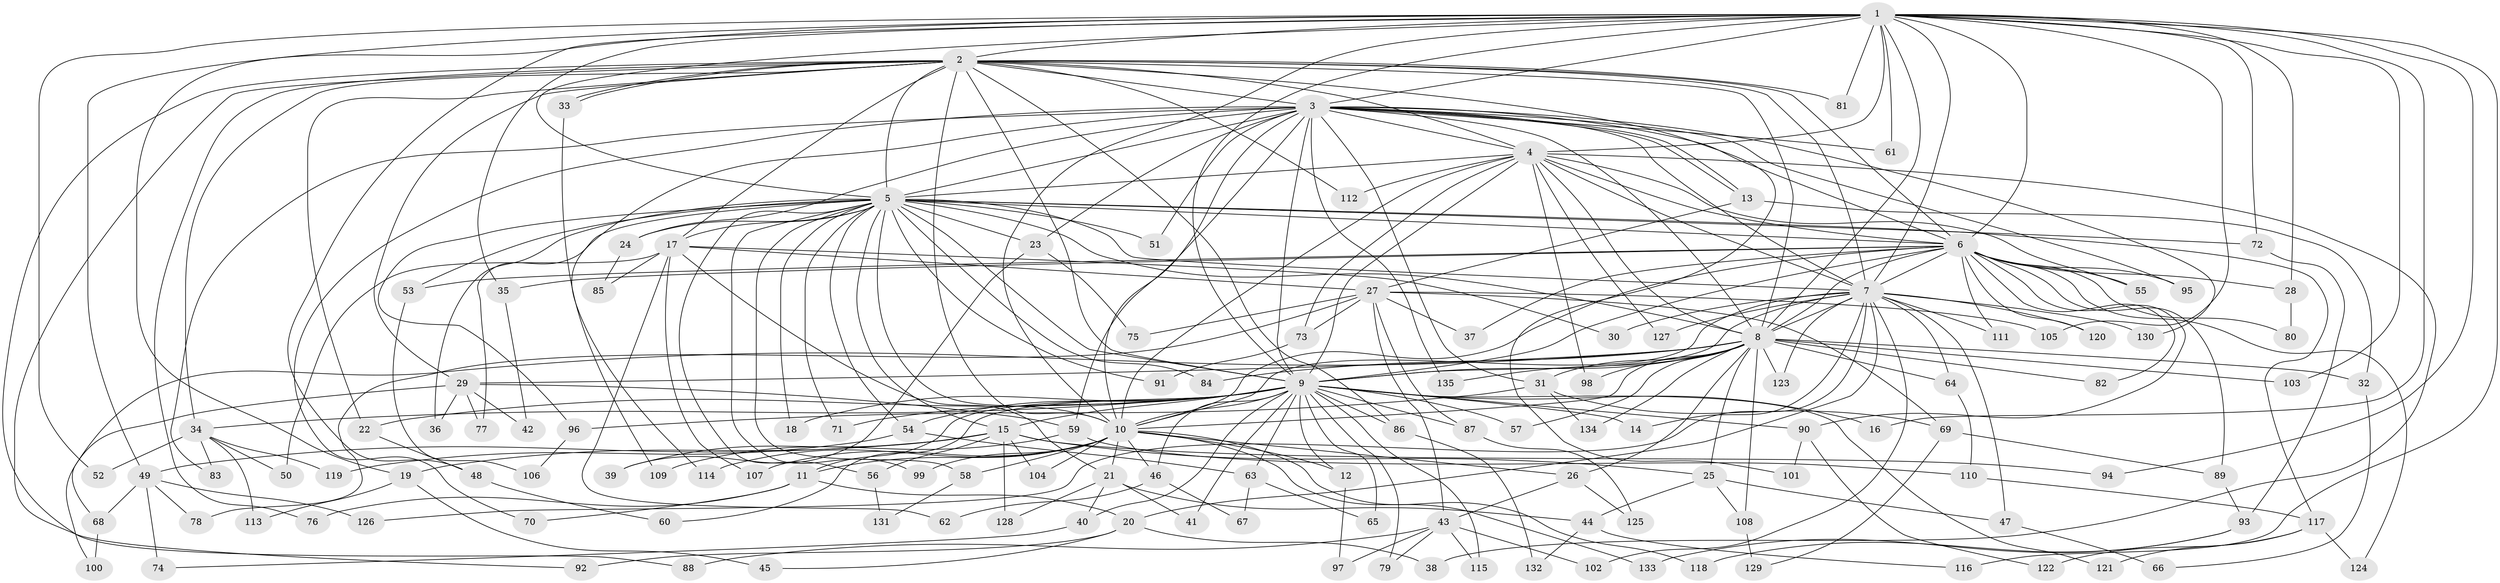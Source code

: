 // coarse degree distribution, {19: 0.024390243902439025, 3: 0.14634146341463414, 5: 0.0975609756097561, 4: 0.07317073170731707, 2: 0.24390243902439024, 16: 0.04878048780487805, 6: 0.12195121951219512, 11: 0.024390243902439025, 10: 0.024390243902439025, 15: 0.04878048780487805, 13: 0.024390243902439025, 7: 0.07317073170731707, 14: 0.024390243902439025, 24: 0.024390243902439025}
// Generated by graph-tools (version 1.1) at 2025/36/03/04/25 23:36:15]
// undirected, 135 vertices, 295 edges
graph export_dot {
  node [color=gray90,style=filled];
  1;
  2;
  3;
  4;
  5;
  6;
  7;
  8;
  9;
  10;
  11;
  12;
  13;
  14;
  15;
  16;
  17;
  18;
  19;
  20;
  21;
  22;
  23;
  24;
  25;
  26;
  27;
  28;
  29;
  30;
  31;
  32;
  33;
  34;
  35;
  36;
  37;
  38;
  39;
  40;
  41;
  42;
  43;
  44;
  45;
  46;
  47;
  48;
  49;
  50;
  51;
  52;
  53;
  54;
  55;
  56;
  57;
  58;
  59;
  60;
  61;
  62;
  63;
  64;
  65;
  66;
  67;
  68;
  69;
  70;
  71;
  72;
  73;
  74;
  75;
  76;
  77;
  78;
  79;
  80;
  81;
  82;
  83;
  84;
  85;
  86;
  87;
  88;
  89;
  90;
  91;
  92;
  93;
  94;
  95;
  96;
  97;
  98;
  99;
  100;
  101;
  102;
  103;
  104;
  105;
  106;
  107;
  108;
  109;
  110;
  111;
  112;
  113;
  114;
  115;
  116;
  117;
  118;
  119;
  120;
  121;
  122;
  123;
  124;
  125;
  126;
  127;
  128;
  129;
  130;
  131;
  132;
  133;
  134;
  135;
  1 -- 2;
  1 -- 3;
  1 -- 4;
  1 -- 5;
  1 -- 6;
  1 -- 7;
  1 -- 8;
  1 -- 9;
  1 -- 10;
  1 -- 16;
  1 -- 19;
  1 -- 28;
  1 -- 35;
  1 -- 48;
  1 -- 49;
  1 -- 52;
  1 -- 61;
  1 -- 72;
  1 -- 81;
  1 -- 94;
  1 -- 103;
  1 -- 105;
  1 -- 116;
  2 -- 3;
  2 -- 4;
  2 -- 5;
  2 -- 6;
  2 -- 7;
  2 -- 8;
  2 -- 9;
  2 -- 10;
  2 -- 17;
  2 -- 22;
  2 -- 29;
  2 -- 33;
  2 -- 33;
  2 -- 34;
  2 -- 76;
  2 -- 81;
  2 -- 86;
  2 -- 88;
  2 -- 92;
  2 -- 101;
  2 -- 112;
  3 -- 4;
  3 -- 5;
  3 -- 6;
  3 -- 7;
  3 -- 8;
  3 -- 9;
  3 -- 10;
  3 -- 13;
  3 -- 13;
  3 -- 23;
  3 -- 24;
  3 -- 31;
  3 -- 51;
  3 -- 59;
  3 -- 61;
  3 -- 70;
  3 -- 83;
  3 -- 95;
  3 -- 114;
  3 -- 130;
  3 -- 135;
  4 -- 5;
  4 -- 6;
  4 -- 7;
  4 -- 8;
  4 -- 9;
  4 -- 10;
  4 -- 38;
  4 -- 55;
  4 -- 73;
  4 -- 98;
  4 -- 112;
  4 -- 127;
  5 -- 6;
  5 -- 7;
  5 -- 8;
  5 -- 9;
  5 -- 10;
  5 -- 15;
  5 -- 17;
  5 -- 18;
  5 -- 23;
  5 -- 24;
  5 -- 36;
  5 -- 51;
  5 -- 53;
  5 -- 54;
  5 -- 56;
  5 -- 58;
  5 -- 71;
  5 -- 72;
  5 -- 77;
  5 -- 84;
  5 -- 91;
  5 -- 96;
  5 -- 99;
  5 -- 117;
  6 -- 7;
  6 -- 8;
  6 -- 9;
  6 -- 10;
  6 -- 28;
  6 -- 35;
  6 -- 37;
  6 -- 53;
  6 -- 55;
  6 -- 80;
  6 -- 82;
  6 -- 89;
  6 -- 90;
  6 -- 95;
  6 -- 111;
  6 -- 120;
  6 -- 124;
  7 -- 8;
  7 -- 9;
  7 -- 10;
  7 -- 14;
  7 -- 20;
  7 -- 30;
  7 -- 47;
  7 -- 64;
  7 -- 102;
  7 -- 111;
  7 -- 120;
  7 -- 123;
  7 -- 126;
  7 -- 127;
  7 -- 130;
  8 -- 9;
  8 -- 10;
  8 -- 25;
  8 -- 26;
  8 -- 29;
  8 -- 31;
  8 -- 32;
  8 -- 57;
  8 -- 64;
  8 -- 68;
  8 -- 82;
  8 -- 84;
  8 -- 98;
  8 -- 103;
  8 -- 108;
  8 -- 123;
  8 -- 134;
  8 -- 135;
  9 -- 10;
  9 -- 11;
  9 -- 12;
  9 -- 14;
  9 -- 15;
  9 -- 16;
  9 -- 18;
  9 -- 22;
  9 -- 34;
  9 -- 40;
  9 -- 41;
  9 -- 46;
  9 -- 54;
  9 -- 57;
  9 -- 60;
  9 -- 63;
  9 -- 65;
  9 -- 71;
  9 -- 79;
  9 -- 86;
  9 -- 87;
  9 -- 90;
  9 -- 115;
  9 -- 121;
  10 -- 11;
  10 -- 12;
  10 -- 21;
  10 -- 26;
  10 -- 46;
  10 -- 58;
  10 -- 99;
  10 -- 104;
  10 -- 107;
  10 -- 114;
  10 -- 118;
  10 -- 133;
  11 -- 20;
  11 -- 70;
  11 -- 76;
  12 -- 97;
  13 -- 27;
  13 -- 32;
  15 -- 19;
  15 -- 25;
  15 -- 39;
  15 -- 49;
  15 -- 56;
  15 -- 94;
  15 -- 104;
  15 -- 128;
  17 -- 21;
  17 -- 27;
  17 -- 30;
  17 -- 50;
  17 -- 62;
  17 -- 85;
  17 -- 107;
  19 -- 45;
  19 -- 113;
  20 -- 38;
  20 -- 45;
  20 -- 92;
  21 -- 40;
  21 -- 41;
  21 -- 44;
  21 -- 128;
  22 -- 48;
  23 -- 39;
  23 -- 75;
  24 -- 85;
  25 -- 44;
  25 -- 47;
  25 -- 108;
  26 -- 43;
  26 -- 125;
  27 -- 37;
  27 -- 43;
  27 -- 69;
  27 -- 73;
  27 -- 75;
  27 -- 78;
  27 -- 87;
  27 -- 105;
  28 -- 80;
  29 -- 36;
  29 -- 42;
  29 -- 59;
  29 -- 77;
  29 -- 100;
  31 -- 69;
  31 -- 96;
  31 -- 134;
  32 -- 66;
  33 -- 109;
  34 -- 50;
  34 -- 52;
  34 -- 83;
  34 -- 113;
  34 -- 119;
  35 -- 42;
  40 -- 74;
  43 -- 79;
  43 -- 88;
  43 -- 97;
  43 -- 102;
  43 -- 115;
  44 -- 116;
  44 -- 132;
  46 -- 62;
  46 -- 67;
  47 -- 66;
  48 -- 60;
  49 -- 68;
  49 -- 74;
  49 -- 78;
  49 -- 126;
  53 -- 106;
  54 -- 63;
  54 -- 119;
  56 -- 131;
  58 -- 131;
  59 -- 109;
  59 -- 110;
  63 -- 65;
  63 -- 67;
  64 -- 110;
  68 -- 100;
  69 -- 89;
  69 -- 129;
  72 -- 93;
  73 -- 91;
  86 -- 132;
  87 -- 125;
  89 -- 93;
  90 -- 101;
  90 -- 122;
  93 -- 118;
  93 -- 133;
  96 -- 106;
  108 -- 129;
  110 -- 117;
  117 -- 121;
  117 -- 122;
  117 -- 124;
}
